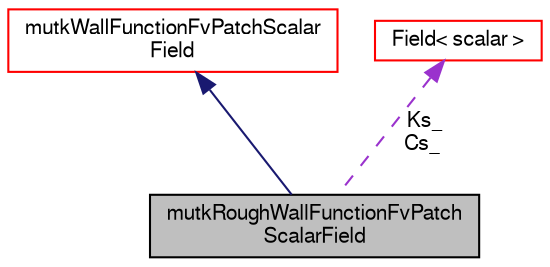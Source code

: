 digraph "mutkRoughWallFunctionFvPatchScalarField"
{
  bgcolor="transparent";
  edge [fontname="FreeSans",fontsize="10",labelfontname="FreeSans",labelfontsize="10"];
  node [fontname="FreeSans",fontsize="10",shape=record];
  Node4 [label="mutkRoughWallFunctionFvPatch\lScalarField",height=0.2,width=0.4,color="black", fillcolor="grey75", style="filled", fontcolor="black"];
  Node5 -> Node4 [dir="back",color="midnightblue",fontsize="10",style="solid",fontname="FreeSans"];
  Node5 [label="mutkWallFunctionFvPatchScalar\lField",height=0.2,width=0.4,color="red",URL="$a30702.html",tooltip="This boundary condition provides a turbulent viscosity condition when using wall functions, based on turbulence kinetic energy. "];
  Node8 -> Node4 [dir="back",color="darkorchid3",fontsize="10",style="dashed",label=" Ks_\nCs_" ,fontname="FreeSans"];
  Node8 [label="Field\< scalar \>",height=0.2,width=0.4,color="red",URL="$a26466.html"];
}
